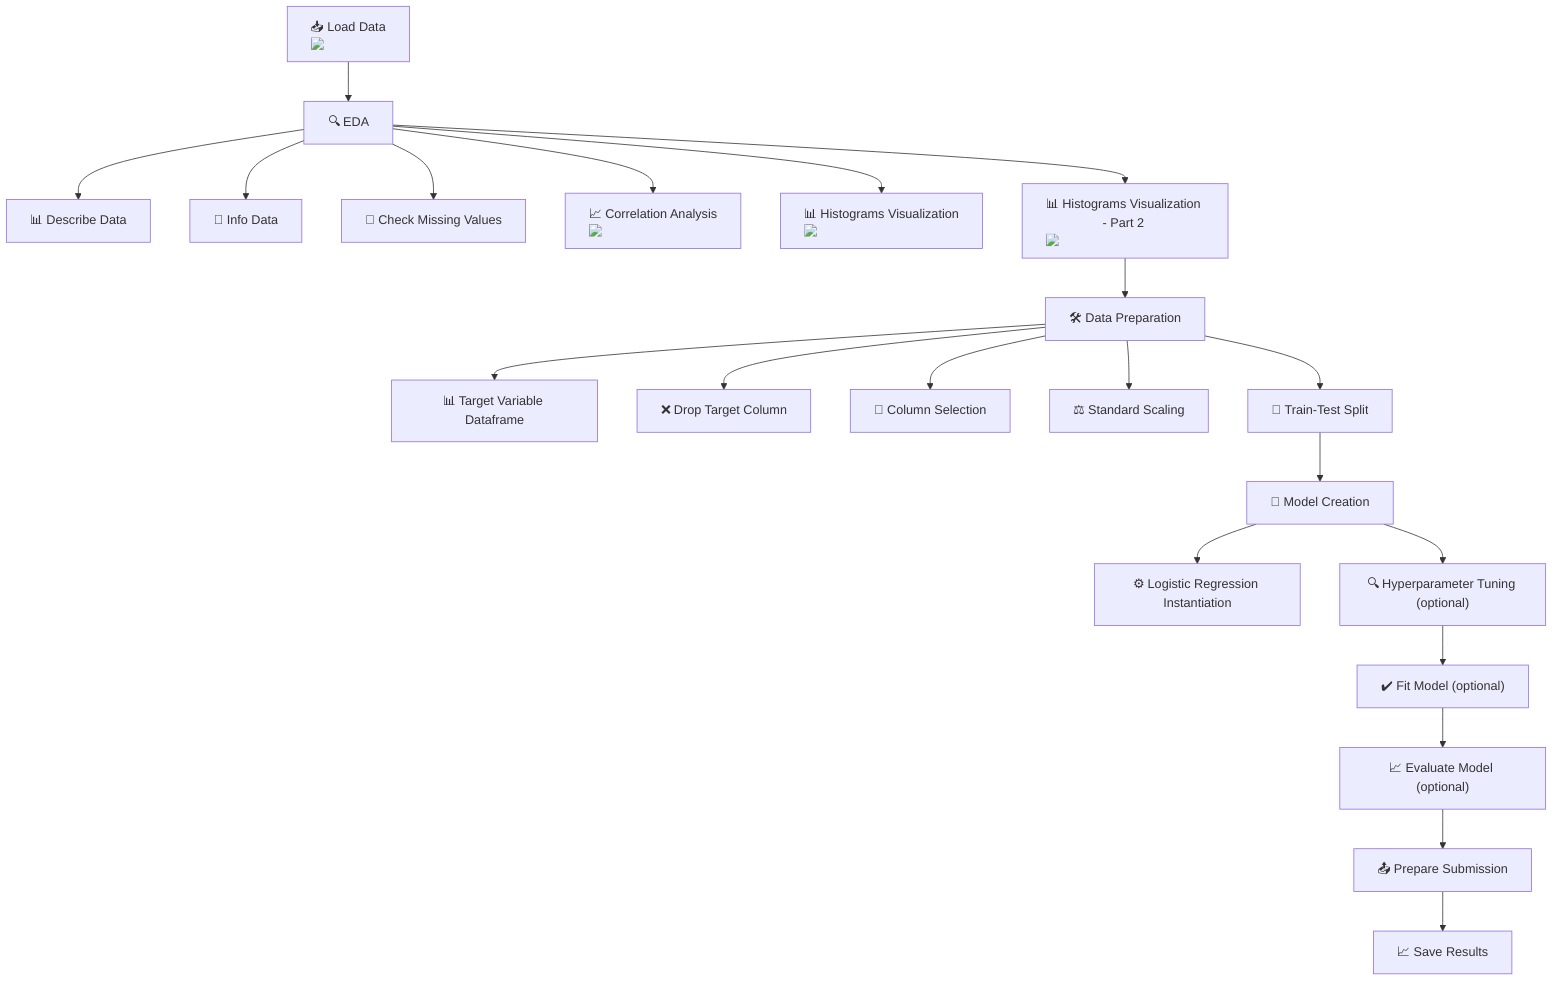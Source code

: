 flowchart TD
    A["📥 Load Data <img src='file.svg' />"] --> B["🔍 EDA"]
    B --> C["📊 Describe Data"]
    B --> D["🔎 Info Data"]
    B --> E["🧐 Check Missing Values"]
    B --> F["📈 Correlation Analysis <img src='dummy_plots/heatmap_template.svg' />"]
    B --> G["📊 Histograms Visualization <img src='dummy_plots/hist_template.svg' />"]
    B --> H["📊 Histograms Visualization - Part 2 <img src='dummy_plots/hist_template.svg' />"]
    
    H --> I["🛠️ Data Preparation"]
    I --> J["📊 Target Variable Dataframe"]
    I --> K["❌ Drop Target Column"]
    I --> L["🧮 Column Selection"]
    I --> M["⚖️ Standard Scaling"]
    I --> N["🔄 Train-Test Split"]
    
    N --> O["🧠 Model Creation"]
    O --> P["⚙️ Logistic Regression Instantiation"]
    O --> Q["🔍 Hyperparameter Tuning (optional)"]
    Q --> R["✔️ Fit Model (optional)"]
    R --> S["📈 Evaluate Model (optional)"]
    
    S --> T["📤 Prepare Submission"]
    T --> U["📈 Save Results"]